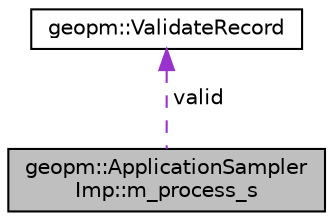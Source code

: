 digraph "geopm::ApplicationSamplerImp::m_process_s"
{
 // LATEX_PDF_SIZE
  edge [fontname="Helvetica",fontsize="10",labelfontname="Helvetica",labelfontsize="10"];
  node [fontname="Helvetica",fontsize="10",shape=record];
  Node1 [label="geopm::ApplicationSampler\lImp::m_process_s",height=0.2,width=0.4,color="black", fillcolor="grey75", style="filled", fontcolor="black",tooltip=" "];
  Node2 -> Node1 [dir="back",color="darkorchid3",fontsize="10",style="dashed",label=" valid" ,fontname="Helvetica"];
  Node2 [label="geopm::ValidateRecord",height=0.2,width=0.4,color="black", fillcolor="white", style="filled",URL="$classgeopm_1_1_validate_record.html",tooltip="Checks validity and self consistency of a record stream from a single process. This check is applied ..."];
}
